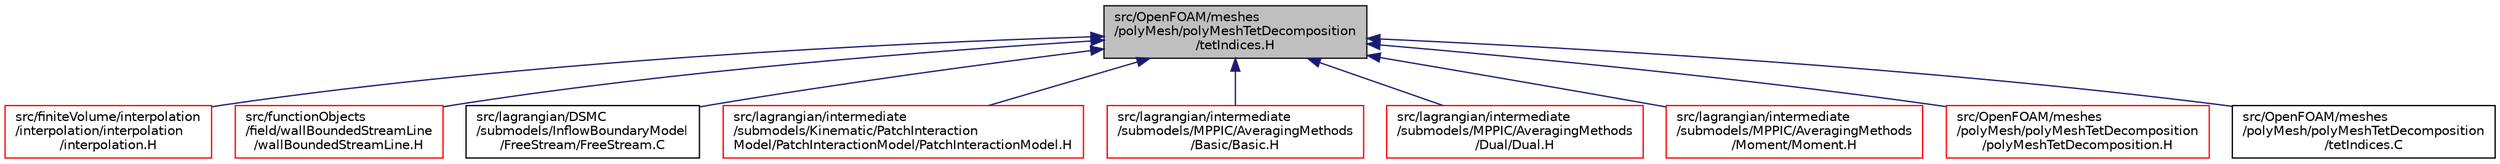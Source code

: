 digraph "src/OpenFOAM/meshes/polyMesh/polyMeshTetDecomposition/tetIndices.H"
{
  bgcolor="transparent";
  edge [fontname="Helvetica",fontsize="10",labelfontname="Helvetica",labelfontsize="10"];
  node [fontname="Helvetica",fontsize="10",shape=record];
  Node251 [label="src/OpenFOAM/meshes\l/polyMesh/polyMeshTetDecomposition\l/tetIndices.H",height=0.2,width=0.4,color="black", fillcolor="grey75", style="filled", fontcolor="black"];
  Node251 -> Node252 [dir="back",color="midnightblue",fontsize="10",style="solid",fontname="Helvetica"];
  Node252 [label="src/finiteVolume/interpolation\l/interpolation/interpolation\l/interpolation.H",height=0.2,width=0.4,color="red",URL="$a03953.html"];
  Node251 -> Node402 [dir="back",color="midnightblue",fontsize="10",style="solid",fontname="Helvetica"];
  Node402 [label="src/functionObjects\l/field/wallBoundedStreamLine\l/wallBoundedStreamLine.H",height=0.2,width=0.4,color="red",URL="$a04844.html"];
  Node251 -> Node403 [dir="back",color="midnightblue",fontsize="10",style="solid",fontname="Helvetica"];
  Node403 [label="src/lagrangian/DSMC\l/submodels/InflowBoundaryModel\l/FreeStream/FreeStream.C",height=0.2,width=0.4,color="black",URL="$a05768.html"];
  Node251 -> Node404 [dir="back",color="midnightblue",fontsize="10",style="solid",fontname="Helvetica"];
  Node404 [label="src/lagrangian/intermediate\l/submodels/Kinematic/PatchInteraction\lModel/PatchInteractionModel/PatchInteractionModel.H",height=0.2,width=0.4,color="red",URL="$a06641.html"];
  Node251 -> Node419 [dir="back",color="midnightblue",fontsize="10",style="solid",fontname="Helvetica"];
  Node419 [label="src/lagrangian/intermediate\l/submodels/MPPIC/AveragingMethods\l/Basic/Basic.H",height=0.2,width=0.4,color="red",URL="$a06704.html"];
  Node251 -> Node422 [dir="back",color="midnightblue",fontsize="10",style="solid",fontname="Helvetica"];
  Node422 [label="src/lagrangian/intermediate\l/submodels/MPPIC/AveragingMethods\l/Dual/Dual.H",height=0.2,width=0.4,color="red",URL="$a06710.html"];
  Node251 -> Node424 [dir="back",color="midnightblue",fontsize="10",style="solid",fontname="Helvetica"];
  Node424 [label="src/lagrangian/intermediate\l/submodels/MPPIC/AveragingMethods\l/Moment/Moment.H",height=0.2,width=0.4,color="red",URL="$a06719.html"];
  Node251 -> Node426 [dir="back",color="midnightblue",fontsize="10",style="solid",fontname="Helvetica"];
  Node426 [label="src/OpenFOAM/meshes\l/polyMesh/polyMeshTetDecomposition\l/polyMeshTetDecomposition.H",height=0.2,width=0.4,color="red",URL="$a12425.html"];
  Node251 -> Node508 [dir="back",color="midnightblue",fontsize="10",style="solid",fontname="Helvetica"];
  Node508 [label="src/OpenFOAM/meshes\l/polyMesh/polyMeshTetDecomposition\l/tetIndices.C",height=0.2,width=0.4,color="black",URL="$a12428.html"];
}
